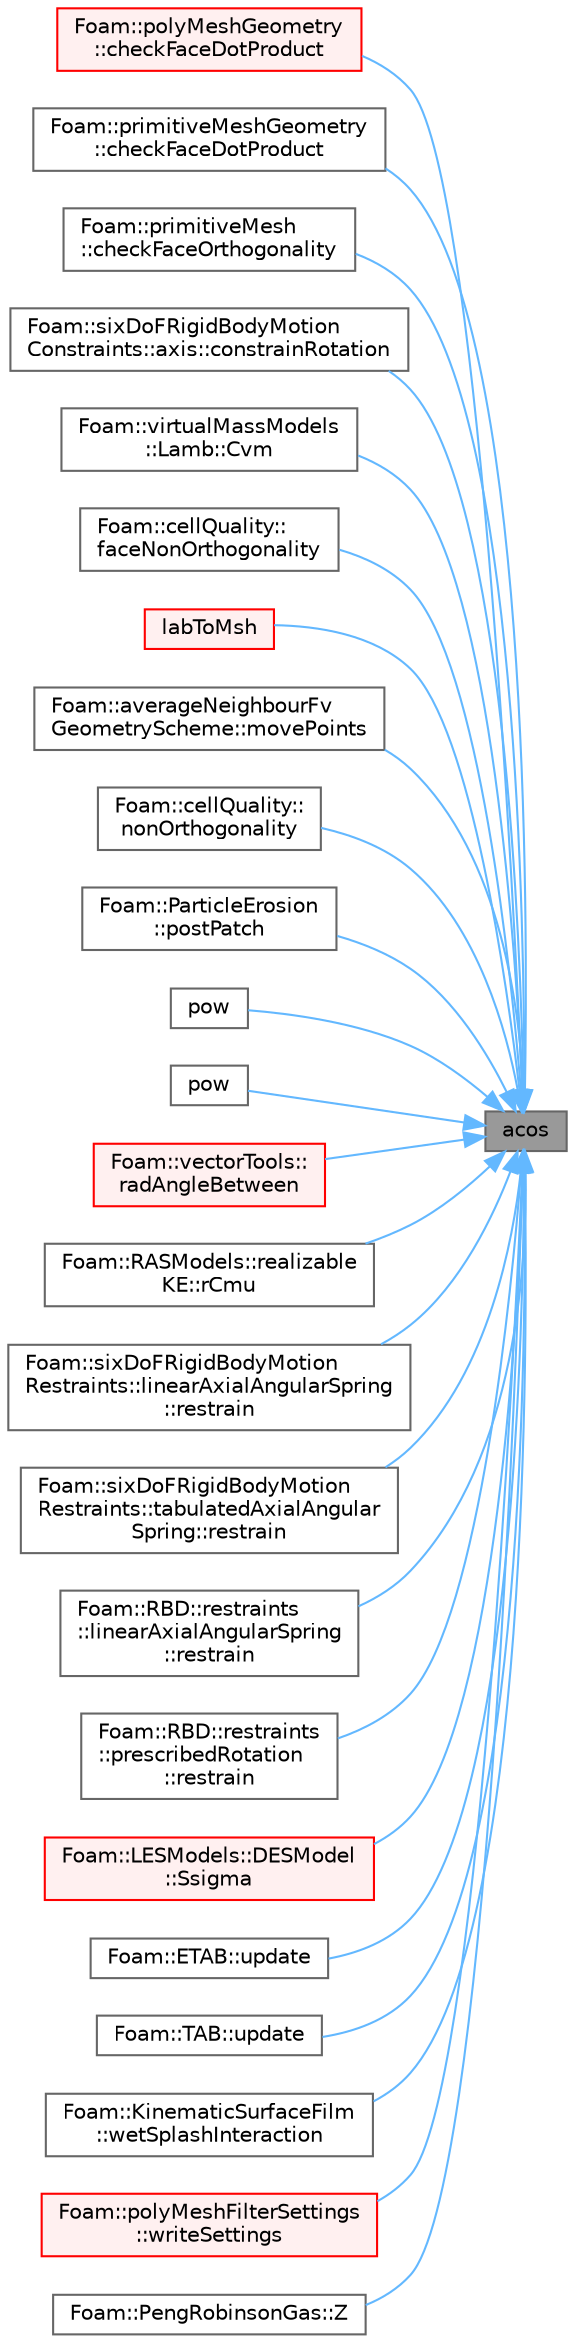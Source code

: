 digraph "acos"
{
 // LATEX_PDF_SIZE
  bgcolor="transparent";
  edge [fontname=Helvetica,fontsize=10,labelfontname=Helvetica,labelfontsize=10];
  node [fontname=Helvetica,fontsize=10,shape=box,height=0.2,width=0.4];
  rankdir="RL";
  Node1 [id="Node000001",label="acos",height=0.2,width=0.4,color="gray40", fillcolor="grey60", style="filled", fontcolor="black",tooltip=" "];
  Node1 -> Node2 [id="edge1_Node000001_Node000002",dir="back",color="steelblue1",style="solid",tooltip=" "];
  Node2 [id="Node000002",label="Foam::polyMeshGeometry\l::checkFaceDotProduct",height=0.2,width=0.4,color="red", fillcolor="#FFF0F0", style="filled",URL="$classFoam_1_1polyMeshGeometry.html#a5014e575335db939bc66eb2fe32ac48f",tooltip=" "];
  Node1 -> Node4 [id="edge2_Node000001_Node000004",dir="back",color="steelblue1",style="solid",tooltip=" "];
  Node4 [id="Node000004",label="Foam::primitiveMeshGeometry\l::checkFaceDotProduct",height=0.2,width=0.4,color="grey40", fillcolor="white", style="filled",URL="$classFoam_1_1primitiveMeshGeometry.html#abe689b0ea95babc2086677dec53f57f2",tooltip=" "];
  Node1 -> Node5 [id="edge3_Node000001_Node000005",dir="back",color="steelblue1",style="solid",tooltip=" "];
  Node5 [id="Node000005",label="Foam::primitiveMesh\l::checkFaceOrthogonality",height=0.2,width=0.4,color="grey40", fillcolor="white", style="filled",URL="$classFoam_1_1primitiveMesh.html#a0178c6dd85f4f59b812cb200aec5c065",tooltip=" "];
  Node1 -> Node6 [id="edge4_Node000001_Node000006",dir="back",color="steelblue1",style="solid",tooltip=" "];
  Node6 [id="Node000006",label="Foam::sixDoFRigidBodyMotion\lConstraints::axis::constrainRotation",height=0.2,width=0.4,color="grey40", fillcolor="white", style="filled",URL="$classFoam_1_1sixDoFRigidBodyMotionConstraints_1_1axis.html#a5ed0f908100ee6c7a1b91fb87f4dad36",tooltip=" "];
  Node1 -> Node7 [id="edge5_Node000001_Node000007",dir="back",color="steelblue1",style="solid",tooltip=" "];
  Node7 [id="Node000007",label="Foam::virtualMassModels\l::Lamb::Cvm",height=0.2,width=0.4,color="grey40", fillcolor="white", style="filled",URL="$classFoam_1_1virtualMassModels_1_1Lamb.html#a01ab6ee5cdf865b9b9779a6e24aa91c8",tooltip=" "];
  Node1 -> Node8 [id="edge6_Node000001_Node000008",dir="back",color="steelblue1",style="solid",tooltip=" "];
  Node8 [id="Node000008",label="Foam::cellQuality::\lfaceNonOrthogonality",height=0.2,width=0.4,color="grey40", fillcolor="white", style="filled",URL="$classFoam_1_1cellQuality.html#a5cfba1efd6f55f84ad986bd3da1f9ac7",tooltip=" "];
  Node1 -> Node9 [id="edge7_Node000001_Node000009",dir="back",color="steelblue1",style="solid",tooltip=" "];
  Node9 [id="Node000009",label="labToMsh",height=0.2,width=0.4,color="red", fillcolor="#FFF0F0", style="filled",URL="$namespaceFoam.html#a45ec797cf120adec53e7071206a50e81",tooltip=" "];
  Node1 -> Node13 [id="edge8_Node000001_Node000013",dir="back",color="steelblue1",style="solid",tooltip=" "];
  Node13 [id="Node000013",label="Foam::averageNeighbourFv\lGeometryScheme::movePoints",height=0.2,width=0.4,color="grey40", fillcolor="white", style="filled",URL="$classFoam_1_1averageNeighbourFvGeometryScheme.html#a6515a3b20e9603401422337166c347f2",tooltip=" "];
  Node1 -> Node14 [id="edge9_Node000001_Node000014",dir="back",color="steelblue1",style="solid",tooltip=" "];
  Node14 [id="Node000014",label="Foam::cellQuality::\lnonOrthogonality",height=0.2,width=0.4,color="grey40", fillcolor="white", style="filled",URL="$classFoam_1_1cellQuality.html#a08dfbd0c6f94b87d04ae6ef30275bae5",tooltip=" "];
  Node1 -> Node15 [id="edge10_Node000001_Node000015",dir="back",color="steelblue1",style="solid",tooltip=" "];
  Node15 [id="Node000015",label="Foam::ParticleErosion\l::postPatch",height=0.2,width=0.4,color="grey40", fillcolor="white", style="filled",URL="$classFoam_1_1ParticleErosion.html#a75921cee650827ca802777ce21f48079",tooltip=" "];
  Node1 -> Node16 [id="edge11_Node000001_Node000016",dir="back",color="steelblue1",style="solid",tooltip=" "];
  Node16 [id="Node000016",label="pow",height=0.2,width=0.4,color="grey40", fillcolor="white", style="filled",URL="$namespaceFoam.html#ad204fcf4c745d7611215c46831dc9aad",tooltip=" "];
  Node1 -> Node17 [id="edge12_Node000001_Node000017",dir="back",color="steelblue1",style="solid",tooltip=" "];
  Node17 [id="Node000017",label="pow",height=0.2,width=0.4,color="grey40", fillcolor="white", style="filled",URL="$namespaceFoam.html#aa318951b667103906605726b6804e363",tooltip=" "];
  Node1 -> Node18 [id="edge13_Node000001_Node000018",dir="back",color="steelblue1",style="solid",tooltip=" "];
  Node18 [id="Node000018",label="Foam::vectorTools::\lradAngleBetween",height=0.2,width=0.4,color="red", fillcolor="#FFF0F0", style="filled",URL="$namespaceFoam_1_1vectorTools.html#af8884c8fc7595fc4800ee32b8997a95b",tooltip=" "];
  Node1 -> Node20 [id="edge14_Node000001_Node000020",dir="back",color="steelblue1",style="solid",tooltip=" "];
  Node20 [id="Node000020",label="Foam::RASModels::realizable\lKE::rCmu",height=0.2,width=0.4,color="grey40", fillcolor="white", style="filled",URL="$classFoam_1_1RASModels_1_1realizableKE.html#a1068a692df4f337ad061061d4c6b380d",tooltip=" "];
  Node1 -> Node21 [id="edge15_Node000001_Node000021",dir="back",color="steelblue1",style="solid",tooltip=" "];
  Node21 [id="Node000021",label="Foam::sixDoFRigidBodyMotion\lRestraints::linearAxialAngularSpring\l::restrain",height=0.2,width=0.4,color="grey40", fillcolor="white", style="filled",URL="$classFoam_1_1sixDoFRigidBodyMotionRestraints_1_1linearAxialAngularSpring.html#a5a33f13a3b2e956e9be8cfaffc87a34b",tooltip=" "];
  Node1 -> Node22 [id="edge16_Node000001_Node000022",dir="back",color="steelblue1",style="solid",tooltip=" "];
  Node22 [id="Node000022",label="Foam::sixDoFRigidBodyMotion\lRestraints::tabulatedAxialAngular\lSpring::restrain",height=0.2,width=0.4,color="grey40", fillcolor="white", style="filled",URL="$classFoam_1_1sixDoFRigidBodyMotionRestraints_1_1tabulatedAxialAngularSpring.html#a5a33f13a3b2e956e9be8cfaffc87a34b",tooltip=" "];
  Node1 -> Node23 [id="edge17_Node000001_Node000023",dir="back",color="steelblue1",style="solid",tooltip=" "];
  Node23 [id="Node000023",label="Foam::RBD::restraints\l::linearAxialAngularSpring\l::restrain",height=0.2,width=0.4,color="grey40", fillcolor="white", style="filled",URL="$classFoam_1_1RBD_1_1restraints_1_1linearAxialAngularSpring.html#a76d2f0f4cc31c2af4652cc9189f81cb3",tooltip=" "];
  Node1 -> Node24 [id="edge18_Node000001_Node000024",dir="back",color="steelblue1",style="solid",tooltip=" "];
  Node24 [id="Node000024",label="Foam::RBD::restraints\l::prescribedRotation\l::restrain",height=0.2,width=0.4,color="grey40", fillcolor="white", style="filled",URL="$classFoam_1_1RBD_1_1restraints_1_1prescribedRotation.html#a76d2f0f4cc31c2af4652cc9189f81cb3",tooltip=" "];
  Node1 -> Node25 [id="edge19_Node000001_Node000025",dir="back",color="steelblue1",style="solid",tooltip=" "];
  Node25 [id="Node000025",label="Foam::LESModels::DESModel\l::Ssigma",height=0.2,width=0.4,color="red", fillcolor="#FFF0F0", style="filled",URL="$classFoam_1_1LESModels_1_1DESModel.html#a204cc129a2a8b2a9650f2472d1dd541d",tooltip=" "];
  Node1 -> Node27 [id="edge20_Node000001_Node000027",dir="back",color="steelblue1",style="solid",tooltip=" "];
  Node27 [id="Node000027",label="Foam::ETAB::update",height=0.2,width=0.4,color="grey40", fillcolor="white", style="filled",URL="$classFoam_1_1ETAB.html#af86a08f997bc779309ec7d00e914e292",tooltip=" "];
  Node1 -> Node28 [id="edge21_Node000001_Node000028",dir="back",color="steelblue1",style="solid",tooltip=" "];
  Node28 [id="Node000028",label="Foam::TAB::update",height=0.2,width=0.4,color="grey40", fillcolor="white", style="filled",URL="$classFoam_1_1TAB.html#af86a08f997bc779309ec7d00e914e292",tooltip=" "];
  Node1 -> Node29 [id="edge22_Node000001_Node000029",dir="back",color="steelblue1",style="solid",tooltip=" "];
  Node29 [id="Node000029",label="Foam::KinematicSurfaceFilm\l::wetSplashInteraction",height=0.2,width=0.4,color="grey40", fillcolor="white", style="filled",URL="$classFoam_1_1KinematicSurfaceFilm.html#a0948fdb27304e0d189ae17eb1c206e00",tooltip=" "];
  Node1 -> Node30 [id="edge23_Node000001_Node000030",dir="back",color="steelblue1",style="solid",tooltip=" "];
  Node30 [id="Node000030",label="Foam::polyMeshFilterSettings\l::writeSettings",height=0.2,width=0.4,color="red", fillcolor="#FFF0F0", style="filled",URL="$classFoam_1_1polyMeshFilterSettings.html#a2a6219ff1676c3caa814d59e9aacedae",tooltip=" "];
  Node1 -> Node34 [id="edge24_Node000001_Node000034",dir="back",color="steelblue1",style="solid",tooltip=" "];
  Node34 [id="Node000034",label="Foam::PengRobinsonGas::Z",height=0.2,width=0.4,color="grey40", fillcolor="white", style="filled",URL="$classFoam_1_1PengRobinsonGas.html#adbfc3a15ad43e0e5f5ff9f5199fc894d",tooltip=" "];
}
